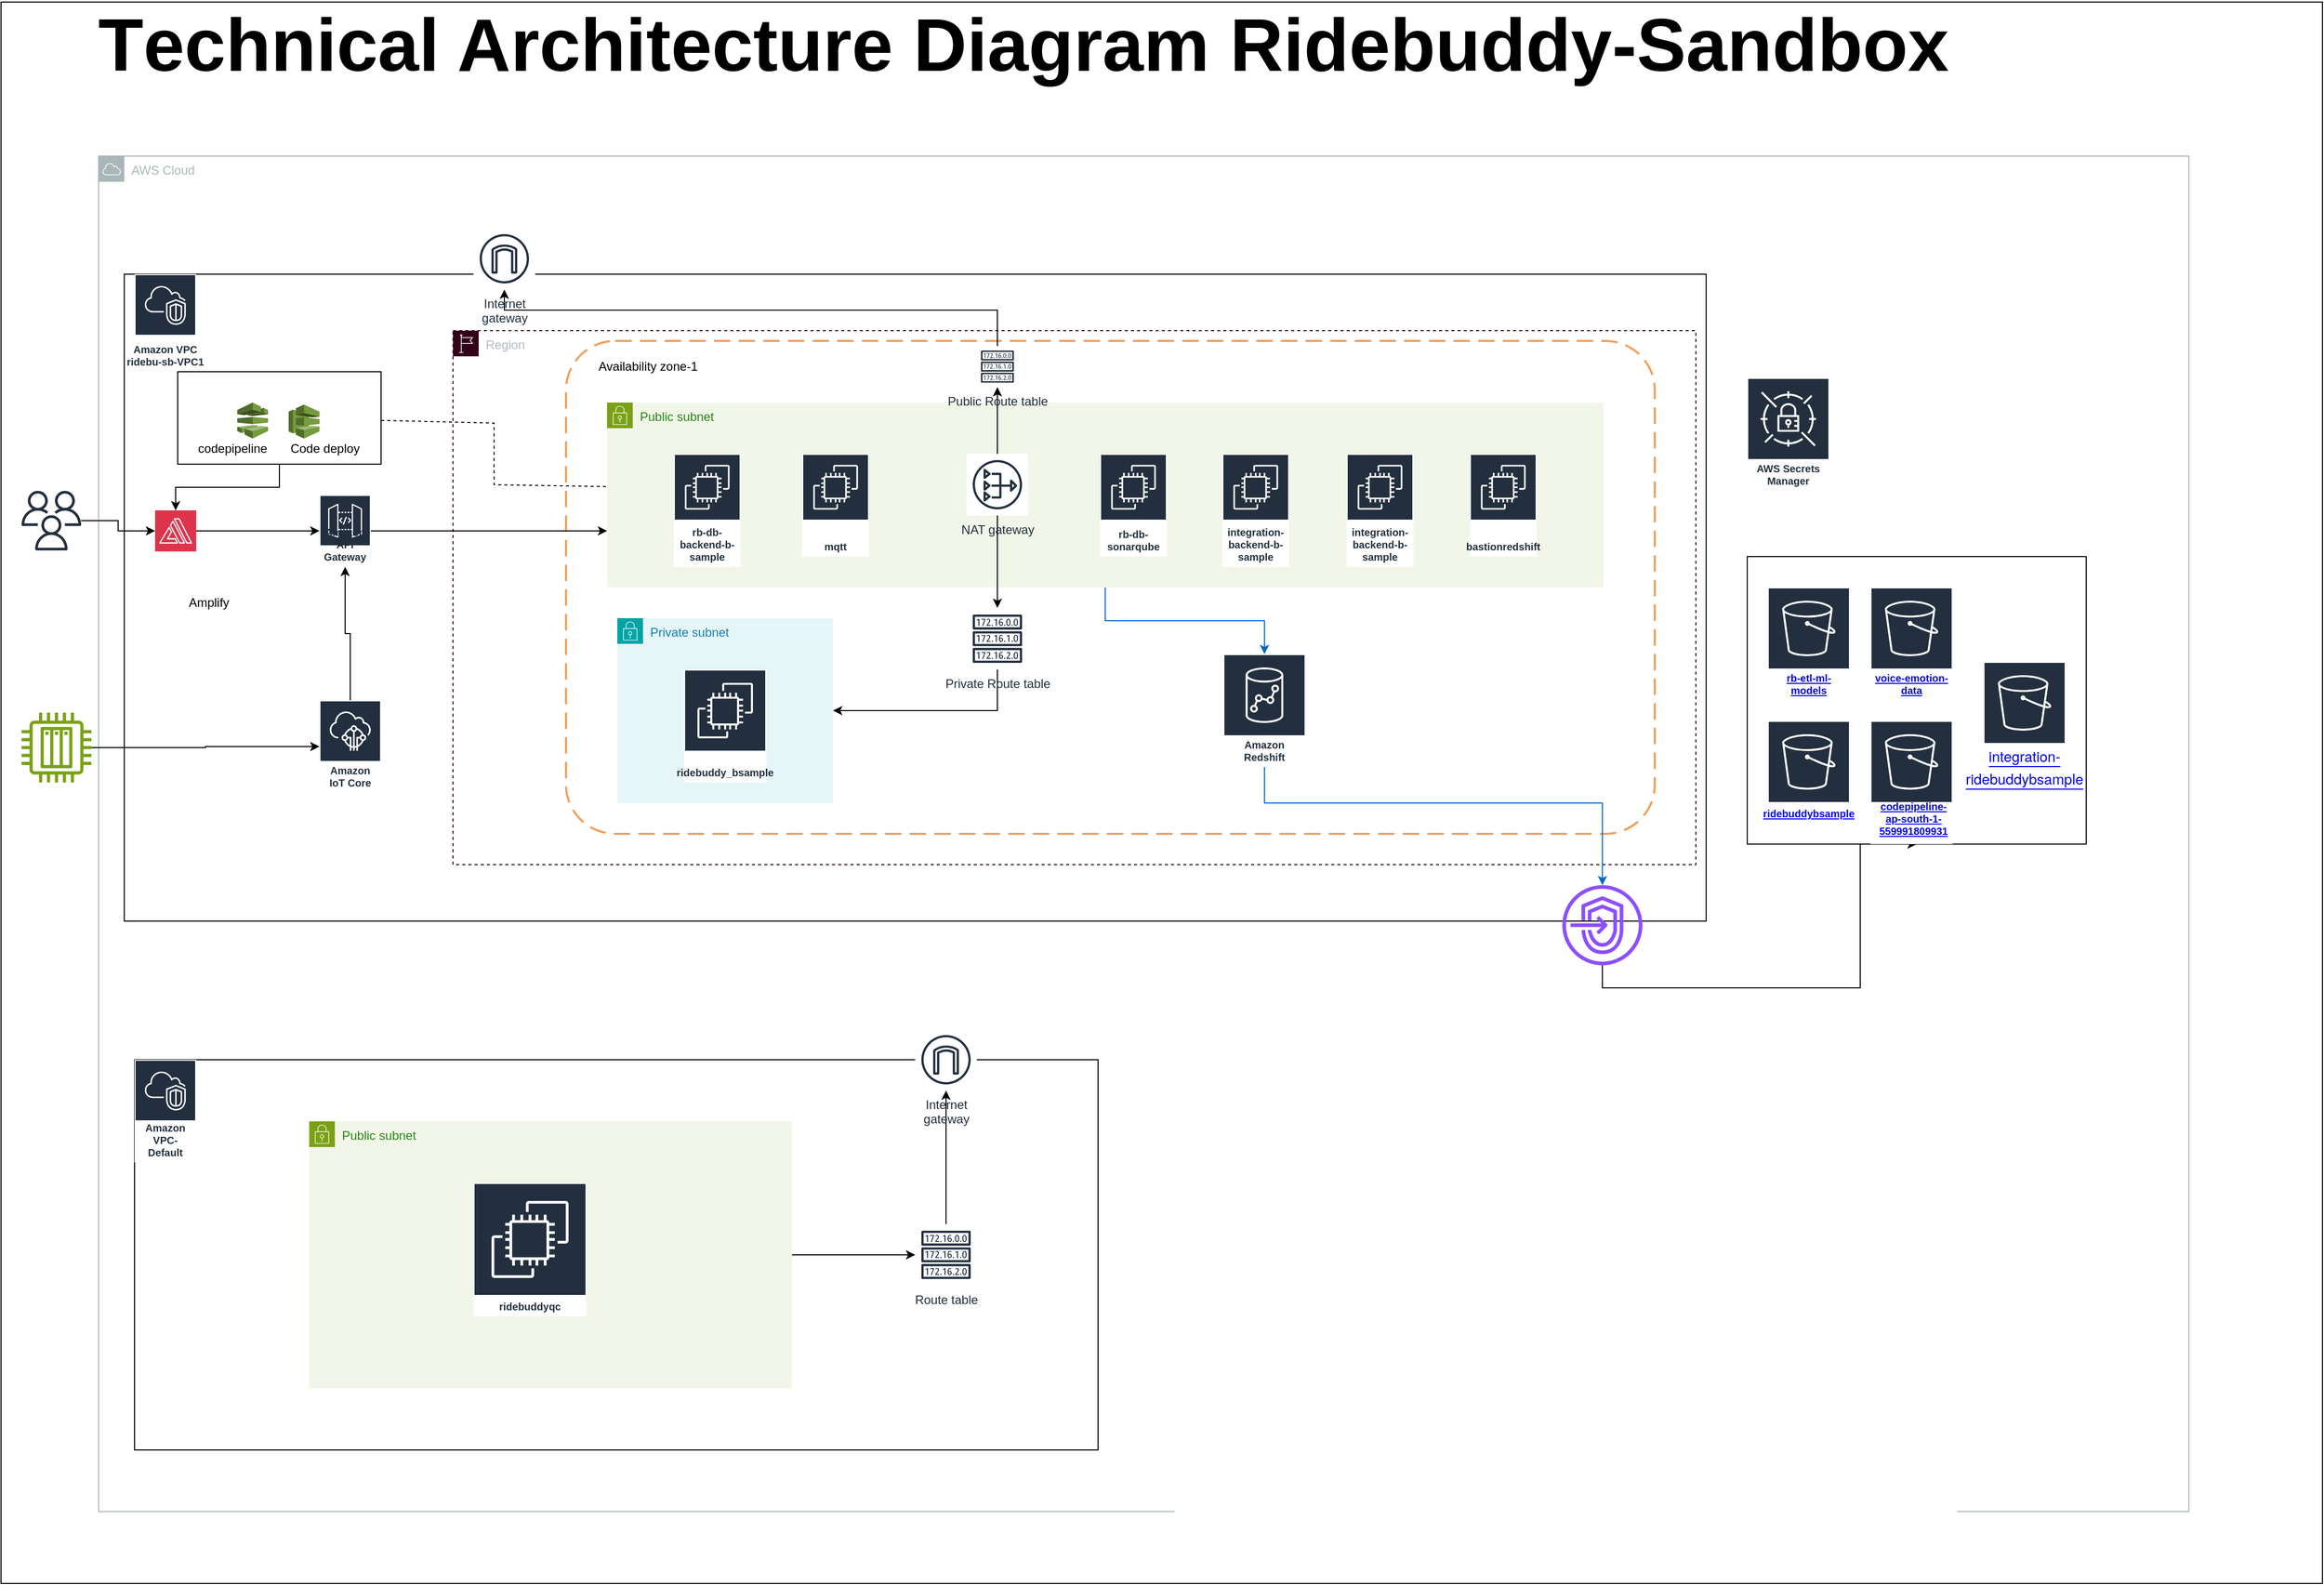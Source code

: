 <mxfile version="24.7.14">
  <diagram name="Page-1" id="XZrP2uV8ItC7kK4VvhU6">
    <mxGraphModel dx="3430" dy="2216" grid="1" gridSize="10" guides="1" tooltips="1" connect="1" arrows="1" fold="1" page="1" pageScale="1" pageWidth="850" pageHeight="1100" math="0" shadow="0">
      <root>
        <mxCell id="0" />
        <mxCell id="1" parent="0" />
        <mxCell id="02IG1Mr-TLSYv9_EWLAK-76" value="" style="rounded=0;whiteSpace=wrap;html=1;" parent="1" vertex="1">
          <mxGeometry x="-230" y="-220" width="2010" height="1030" as="geometry" />
        </mxCell>
        <mxCell id="02IG1Mr-TLSYv9_EWLAK-1" value="" style="rounded=0;whiteSpace=wrap;html=1;" parent="1" vertex="1">
          <mxGeometry x="90" y="45" width="1350" height="630" as="geometry" />
        </mxCell>
        <mxCell id="02IG1Mr-TLSYv9_EWLAK-61" value="Region" style="sketch=0;outlineConnect=0;gradientColor=none;html=1;whiteSpace=wrap;fontSize=12;fontStyle=0;shape=mxgraph.aws4.group;grIcon=mxgraph.aws4.group_region;strokeColor=#B6BABF;fillColor=none;verticalAlign=top;align=left;spacingLeft=30;fontColor=#B6BABF;dashed=1;" parent="1" vertex="1">
          <mxGeometry x="190" y="100" width="1230" height="520" as="geometry" />
        </mxCell>
        <mxCell id="02IG1Mr-TLSYv9_EWLAK-39" value="AWS Cloud" style="sketch=0;outlineConnect=0;gradientColor=none;html=1;whiteSpace=wrap;fontSize=12;fontStyle=0;shape=mxgraph.aws4.group;grIcon=mxgraph.aws4.group_aws_cloud;strokeColor=#000000;fillColor=none;verticalAlign=top;align=left;spacingLeft=30;fontColor=#AAB7B8;dashed=0;" parent="1" vertex="1">
          <mxGeometry x="-30" y="-70" width="1600" height="790" as="geometry" />
        </mxCell>
        <mxCell id="02IG1Mr-TLSYv9_EWLAK-15" value="" style="rounded=1;arcSize=10;dashed=1;strokeColor=#F59D56;fillColor=none;gradientColor=none;dashPattern=8 4;strokeWidth=2;" parent="1" vertex="1">
          <mxGeometry x="320" y="110" width="410" height="480" as="geometry" />
        </mxCell>
        <mxCell id="02IG1Mr-TLSYv9_EWLAK-6" style="edgeStyle=orthogonalEdgeStyle;rounded=0;orthogonalLoop=1;jettySize=auto;html=1;" parent="1" source="02IG1Mr-TLSYv9_EWLAK-3" target="02IG1Mr-TLSYv9_EWLAK-5" edge="1">
          <mxGeometry relative="1" as="geometry" />
        </mxCell>
        <mxCell id="02IG1Mr-TLSYv9_EWLAK-3" value="Amazon Cloudfront" style="sketch=0;outlineConnect=0;fontColor=#232F3E;gradientColor=none;strokeColor=#ffffff;fillColor=#232F3E;dashed=0;verticalLabelPosition=middle;verticalAlign=bottom;align=center;html=1;whiteSpace=wrap;fontSize=10;fontStyle=1;spacing=3;shape=mxgraph.aws4.productIcon;prIcon=mxgraph.aws4.cloudfront;" parent="1" vertex="1">
          <mxGeometry y="270" width="60" height="100" as="geometry" />
        </mxCell>
        <mxCell id="02IG1Mr-TLSYv9_EWLAK-30" style="edgeStyle=orthogonalEdgeStyle;rounded=0;orthogonalLoop=1;jettySize=auto;html=1;" parent="1" source="02IG1Mr-TLSYv9_EWLAK-5" target="02IG1Mr-TLSYv9_EWLAK-20" edge="1">
          <mxGeometry relative="1" as="geometry">
            <Array as="points">
              <mxPoint x="250" y="470" />
            </Array>
          </mxGeometry>
        </mxCell>
        <mxCell id="02IG1Mr-TLSYv9_EWLAK-5" value="Application Load Balancer" style="sketch=0;outlineConnect=0;fontColor=#232F3E;gradientColor=none;strokeColor=#ffffff;fillColor=#232F3E;dashed=0;verticalLabelPosition=middle;verticalAlign=bottom;align=center;html=1;whiteSpace=wrap;fontSize=10;fontStyle=1;spacing=3;shape=mxgraph.aws4.productIcon;prIcon=mxgraph.aws4.application_load_balancer;" parent="1" vertex="1">
          <mxGeometry x="220" y="235" width="60" height="100" as="geometry" />
        </mxCell>
        <mxCell id="02IG1Mr-TLSYv9_EWLAK-19" value="Public subnet" style="points=[[0,0],[0.25,0],[0.5,0],[0.75,0],[1,0],[1,0.25],[1,0.5],[1,0.75],[1,1],[0.75,1],[0.5,1],[0.25,1],[0,1],[0,0.75],[0,0.5],[0,0.25]];outlineConnect=0;gradientColor=none;html=1;whiteSpace=wrap;fontSize=12;fontStyle=0;container=1;pointerEvents=0;collapsible=0;recursiveResize=0;shape=mxgraph.aws4.group;grIcon=mxgraph.aws4.group_security_group;grStroke=0;strokeColor=#7AA116;fillColor=#F2F6E8;verticalAlign=top;align=left;spacingLeft=30;fontColor=#248814;dashed=0;" parent="1" vertex="1">
          <mxGeometry x="360" y="170" width="270" height="180" as="geometry" />
        </mxCell>
        <mxCell id="02IG1Mr-TLSYv9_EWLAK-20" value="Private subnet" style="points=[[0,0],[0.25,0],[0.5,0],[0.75,0],[1,0],[1,0.25],[1,0.5],[1,0.75],[1,1],[0.75,1],[0.5,1],[0.25,1],[0,1],[0,0.75],[0,0.5],[0,0.25]];outlineConnect=0;gradientColor=none;html=1;whiteSpace=wrap;fontSize=12;fontStyle=0;container=1;pointerEvents=0;collapsible=0;recursiveResize=0;shape=mxgraph.aws4.group;grIcon=mxgraph.aws4.group_security_group;grStroke=0;strokeColor=#00A4A6;fillColor=#E6F6F7;verticalAlign=top;align=left;spacingLeft=30;fontColor=#147EBA;dashed=0;" parent="1" vertex="1">
          <mxGeometry x="360" y="380" width="250" height="180" as="geometry" />
        </mxCell>
        <mxCell id="02IG1Mr-TLSYv9_EWLAK-22" value="" style="rounded=1;arcSize=10;dashed=1;strokeColor=#F59D56;fillColor=none;gradientColor=none;dashPattern=8 4;strokeWidth=2;" parent="1" vertex="1">
          <mxGeometry x="780" y="110" width="280" height="460" as="geometry" />
        </mxCell>
        <mxCell id="02IG1Mr-TLSYv9_EWLAK-23" value="Public subnet" style="points=[[0,0],[0.25,0],[0.5,0],[0.75,0],[1,0],[1,0.25],[1,0.5],[1,0.75],[1,1],[0.75,1],[0.5,1],[0.25,1],[0,1],[0,0.75],[0,0.5],[0,0.25]];outlineConnect=0;gradientColor=none;html=1;whiteSpace=wrap;fontSize=12;fontStyle=0;container=1;pointerEvents=0;collapsible=0;recursiveResize=0;shape=mxgraph.aws4.group;grIcon=mxgraph.aws4.group_security_group;grStroke=0;strokeColor=#7AA116;fillColor=#F2F6E8;verticalAlign=top;align=left;spacingLeft=30;fontColor=#248814;dashed=0;" parent="1" vertex="1">
          <mxGeometry x="800" y="170" width="240" height="160" as="geometry" />
        </mxCell>
        <mxCell id="02IG1Mr-TLSYv9_EWLAK-24" value="Private subnet" style="points=[[0,0],[0.25,0],[0.5,0],[0.75,0],[1,0],[1,0.25],[1,0.5],[1,0.75],[1,1],[0.75,1],[0.5,1],[0.25,1],[0,1],[0,0.75],[0,0.5],[0,0.25]];outlineConnect=0;gradientColor=none;html=1;whiteSpace=wrap;fontSize=12;fontStyle=0;container=1;pointerEvents=0;collapsible=0;recursiveResize=0;shape=mxgraph.aws4.group;grIcon=mxgraph.aws4.group_security_group;grStroke=0;strokeColor=#00A4A6;fillColor=#E6F6F7;verticalAlign=top;align=left;spacingLeft=30;fontColor=#147EBA;dashed=0;" parent="1" vertex="1">
          <mxGeometry x="790" y="380" width="250" height="170" as="geometry" />
        </mxCell>
        <mxCell id="02IG1Mr-TLSYv9_EWLAK-25" value="Availability zone-1" style="text;html=1;align=center;verticalAlign=middle;whiteSpace=wrap;rounded=0;" parent="1" vertex="1">
          <mxGeometry x="350" y="120" width="100" height="30" as="geometry" />
        </mxCell>
        <mxCell id="02IG1Mr-TLSYv9_EWLAK-26" value="Availability zone - 2" style="text;html=1;align=center;verticalAlign=middle;whiteSpace=wrap;rounded=0;" parent="1" vertex="1">
          <mxGeometry x="800" y="120" width="110" height="30" as="geometry" />
        </mxCell>
        <mxCell id="02IG1Mr-TLSYv9_EWLAK-27" value="Internet&#xa;gateway" style="sketch=0;outlineConnect=0;fontColor=#232F3E;gradientColor=none;strokeColor=#232F3E;fillColor=#ffffff;dashed=0;verticalLabelPosition=bottom;verticalAlign=top;align=center;html=1;fontSize=12;fontStyle=0;aspect=fixed;shape=mxgraph.aws4.resourceIcon;resIcon=mxgraph.aws4.internet_gateway;" parent="1" vertex="1">
          <mxGeometry x="230" width="60" height="60" as="geometry" />
        </mxCell>
        <mxCell id="02IG1Mr-TLSYv9_EWLAK-11" value="Amazon RDS" style="sketch=0;outlineConnect=0;fontColor=#232F3E;gradientColor=none;strokeColor=#ffffff;fillColor=#232F3E;dashed=0;verticalLabelPosition=middle;verticalAlign=bottom;align=center;html=1;whiteSpace=wrap;fontSize=10;fontStyle=1;spacing=3;shape=mxgraph.aws4.productIcon;prIcon=mxgraph.aws4.rds;" parent="1" vertex="1">
          <mxGeometry x="530" y="452.5" width="60" height="95" as="geometry" />
        </mxCell>
        <mxCell id="02IG1Mr-TLSYv9_EWLAK-29" style="edgeStyle=orthogonalEdgeStyle;rounded=0;orthogonalLoop=1;jettySize=auto;html=1;" parent="1" source="02IG1Mr-TLSYv9_EWLAK-28" target="02IG1Mr-TLSYv9_EWLAK-11" edge="1">
          <mxGeometry relative="1" as="geometry" />
        </mxCell>
        <mxCell id="02IG1Mr-TLSYv9_EWLAK-28" value="Amazon EKS" style="sketch=0;outlineConnect=0;fontColor=#232F3E;gradientColor=none;strokeColor=#ffffff;fillColor=#232F3E;dashed=0;verticalLabelPosition=middle;verticalAlign=bottom;align=center;html=1;whiteSpace=wrap;fontSize=10;fontStyle=1;spacing=3;shape=mxgraph.aws4.productIcon;prIcon=mxgraph.aws4.eks;" parent="1" vertex="1">
          <mxGeometry x="390" y="450" width="80" height="100" as="geometry" />
        </mxCell>
        <mxCell id="02IG1Mr-TLSYv9_EWLAK-33" style="edgeStyle=orthogonalEdgeStyle;rounded=0;orthogonalLoop=1;jettySize=auto;html=1;" parent="1" source="02IG1Mr-TLSYv9_EWLAK-31" target="02IG1Mr-TLSYv9_EWLAK-32" edge="1">
          <mxGeometry relative="1" as="geometry">
            <Array as="points">
              <mxPoint x="1510" y="-20" />
              <mxPoint x="920" y="-20" />
            </Array>
          </mxGeometry>
        </mxCell>
        <mxCell id="02IG1Mr-TLSYv9_EWLAK-31" value="Amazon S3" style="sketch=0;outlineConnect=0;fontColor=#232F3E;gradientColor=none;strokeColor=#ffffff;fillColor=#232F3E;dashed=0;verticalLabelPosition=middle;verticalAlign=bottom;align=center;html=1;whiteSpace=wrap;fontSize=10;fontStyle=1;spacing=3;shape=mxgraph.aws4.productIcon;prIcon=mxgraph.aws4.s3;" parent="1" vertex="1">
          <mxGeometry x="1470" y="130" width="80" height="100" as="geometry" />
        </mxCell>
        <mxCell id="02IG1Mr-TLSYv9_EWLAK-32" value="" style="sketch=0;outlineConnect=0;fontColor=#232F3E;gradientColor=none;fillColor=#8C4FFF;strokeColor=none;dashed=0;verticalLabelPosition=bottom;verticalAlign=top;align=center;html=1;fontSize=12;fontStyle=0;aspect=fixed;pointerEvents=1;shape=mxgraph.aws4.endpoints;" parent="1" vertex="1">
          <mxGeometry x="881" width="78" height="78" as="geometry" />
        </mxCell>
        <mxCell id="02IG1Mr-TLSYv9_EWLAK-34" value="Amazon EC2 - Bastion host" style="sketch=0;outlineConnect=0;fontColor=#232F3E;gradientColor=none;strokeColor=#ffffff;fillColor=#232F3E;dashed=0;verticalLabelPosition=middle;verticalAlign=bottom;align=center;html=1;whiteSpace=wrap;fontSize=10;fontStyle=1;spacing=3;shape=mxgraph.aws4.productIcon;prIcon=mxgraph.aws4.ec2;" parent="1" vertex="1">
          <mxGeometry x="425" y="210" width="80" height="110" as="geometry" />
        </mxCell>
        <mxCell id="02IG1Mr-TLSYv9_EWLAK-38" style="edgeStyle=orthogonalEdgeStyle;rounded=0;orthogonalLoop=1;jettySize=auto;html=1;" parent="1" source="02IG1Mr-TLSYv9_EWLAK-36" target="02IG1Mr-TLSYv9_EWLAK-20" edge="1">
          <mxGeometry relative="1" as="geometry">
            <Array as="points">
              <mxPoint x="670" y="470" />
            </Array>
          </mxGeometry>
        </mxCell>
        <mxCell id="02IG1Mr-TLSYv9_EWLAK-36" value="Private Route table" style="sketch=0;outlineConnect=0;fontColor=#232F3E;gradientColor=none;strokeColor=#232F3E;fillColor=#ffffff;dashed=0;verticalLabelPosition=bottom;verticalAlign=top;align=center;html=1;fontSize=12;fontStyle=0;aspect=fixed;shape=mxgraph.aws4.resourceIcon;resIcon=mxgraph.aws4.route_table;" parent="1" vertex="1">
          <mxGeometry x="640" y="310" width="60" height="60" as="geometry" />
        </mxCell>
        <mxCell id="02IG1Mr-TLSYv9_EWLAK-41" value="Amazon VPC" style="sketch=0;outlineConnect=0;fontColor=#232F3E;gradientColor=none;strokeColor=#ffffff;fillColor=#232F3E;dashed=0;verticalLabelPosition=middle;verticalAlign=bottom;align=center;html=1;whiteSpace=wrap;fontSize=10;fontStyle=1;spacing=3;shape=mxgraph.aws4.productIcon;prIcon=mxgraph.aws4.vpc;" parent="1" vertex="1">
          <mxGeometry x="100" y="60" width="60" height="90" as="geometry" />
        </mxCell>
        <mxCell id="02IG1Mr-TLSYv9_EWLAK-44" style="edgeStyle=orthogonalEdgeStyle;rounded=0;orthogonalLoop=1;jettySize=auto;html=1;" parent="1" source="02IG1Mr-TLSYv9_EWLAK-42" target="02IG1Mr-TLSYv9_EWLAK-3" edge="1">
          <mxGeometry relative="1" as="geometry" />
        </mxCell>
        <mxCell id="02IG1Mr-TLSYv9_EWLAK-42" value="AWS WAF" style="sketch=0;outlineConnect=0;fontColor=#232F3E;gradientColor=none;strokeColor=#ffffff;fillColor=#232F3E;dashed=0;verticalLabelPosition=middle;verticalAlign=bottom;align=center;html=1;whiteSpace=wrap;fontSize=10;fontStyle=1;spacing=3;shape=mxgraph.aws4.productIcon;prIcon=mxgraph.aws4.waf;" parent="1" vertex="1">
          <mxGeometry y="130" width="60" height="80" as="geometry" />
        </mxCell>
        <mxCell id="02IG1Mr-TLSYv9_EWLAK-45" value="Amazon ECR" style="sketch=0;outlineConnect=0;fontColor=#232F3E;gradientColor=none;strokeColor=#ffffff;fillColor=#232F3E;dashed=0;verticalLabelPosition=middle;verticalAlign=bottom;align=center;html=1;whiteSpace=wrap;fontSize=10;fontStyle=1;spacing=3;shape=mxgraph.aws4.productIcon;prIcon=mxgraph.aws4.ecr;" parent="1" vertex="1">
          <mxGeometry x="1480" y="300" width="80" height="100" as="geometry" />
        </mxCell>
        <mxCell id="02IG1Mr-TLSYv9_EWLAK-46" value="" style="rounded=1;arcSize=10;dashed=1;strokeColor=#F59D56;fillColor=none;gradientColor=none;dashPattern=8 4;strokeWidth=2;" parent="1" vertex="1">
          <mxGeometry x="1110" y="110" width="280" height="460" as="geometry" />
        </mxCell>
        <mxCell id="02IG1Mr-TLSYv9_EWLAK-47" value="Public subnet" style="points=[[0,0],[0.25,0],[0.5,0],[0.75,0],[1,0],[1,0.25],[1,0.5],[1,0.75],[1,1],[0.75,1],[0.5,1],[0.25,1],[0,1],[0,0.75],[0,0.5],[0,0.25]];outlineConnect=0;gradientColor=none;html=1;whiteSpace=wrap;fontSize=12;fontStyle=0;container=1;pointerEvents=0;collapsible=0;recursiveResize=0;shape=mxgraph.aws4.group;grIcon=mxgraph.aws4.group_security_group;grStroke=0;strokeColor=#7AA116;fillColor=#F2F6E8;verticalAlign=top;align=left;spacingLeft=30;fontColor=#248814;dashed=0;" parent="1" vertex="1">
          <mxGeometry x="1130" y="170" width="240" height="160" as="geometry" />
        </mxCell>
        <mxCell id="02IG1Mr-TLSYv9_EWLAK-48" value="Private subnet" style="points=[[0,0],[0.25,0],[0.5,0],[0.75,0],[1,0],[1,0.25],[1,0.5],[1,0.75],[1,1],[0.75,1],[0.5,1],[0.25,1],[0,1],[0,0.75],[0,0.5],[0,0.25]];outlineConnect=0;gradientColor=none;html=1;whiteSpace=wrap;fontSize=12;fontStyle=0;container=1;pointerEvents=0;collapsible=0;recursiveResize=0;shape=mxgraph.aws4.group;grIcon=mxgraph.aws4.group_security_group;grStroke=0;strokeColor=#00A4A6;fillColor=#E6F6F7;verticalAlign=top;align=left;spacingLeft=30;fontColor=#147EBA;dashed=0;" parent="1" vertex="1">
          <mxGeometry x="1120" y="380" width="250" height="170" as="geometry" />
        </mxCell>
        <mxCell id="02IG1Mr-TLSYv9_EWLAK-49" value="Availability zone - 3" style="text;html=1;align=center;verticalAlign=middle;whiteSpace=wrap;rounded=0;" parent="1" vertex="1">
          <mxGeometry x="1130" y="120" width="110" height="30" as="geometry" />
        </mxCell>
        <mxCell id="02IG1Mr-TLSYv9_EWLAK-57" style="edgeStyle=orthogonalEdgeStyle;rounded=0;orthogonalLoop=1;jettySize=auto;html=1;" parent="1" source="02IG1Mr-TLSYv9_EWLAK-56" target="02IG1Mr-TLSYv9_EWLAK-3" edge="1">
          <mxGeometry relative="1" as="geometry" />
        </mxCell>
        <mxCell id="02IG1Mr-TLSYv9_EWLAK-56" value="" style="sketch=0;outlineConnect=0;fontColor=#232F3E;gradientColor=none;fillColor=#232F3D;strokeColor=none;dashed=0;verticalLabelPosition=bottom;verticalAlign=top;align=center;html=1;fontSize=12;fontStyle=0;aspect=fixed;pointerEvents=1;shape=mxgraph.aws4.users;" parent="1" vertex="1">
          <mxGeometry x="-210" y="290" width="58" height="58" as="geometry" />
        </mxCell>
        <mxCell id="02IG1Mr-TLSYv9_EWLAK-59" value="" style="endArrow=none;dashed=1;html=1;rounded=0;" parent="1" source="02IG1Mr-TLSYv9_EWLAK-28" target="02IG1Mr-TLSYv9_EWLAK-45" edge="1">
          <mxGeometry width="50" height="50" relative="1" as="geometry">
            <mxPoint x="650" y="400" as="sourcePoint" />
            <mxPoint x="700" y="350" as="targetPoint" />
            <Array as="points">
              <mxPoint x="430" y="690" />
              <mxPoint x="1520" y="690" />
            </Array>
          </mxGeometry>
        </mxCell>
        <mxCell id="02IG1Mr-TLSYv9_EWLAK-70" style="edgeStyle=orthogonalEdgeStyle;rounded=0;orthogonalLoop=1;jettySize=auto;html=1;" parent="1" source="02IG1Mr-TLSYv9_EWLAK-65" target="02IG1Mr-TLSYv9_EWLAK-27" edge="1">
          <mxGeometry relative="1" as="geometry">
            <Array as="points">
              <mxPoint x="560" y="80" />
              <mxPoint x="260" y="80" />
            </Array>
          </mxGeometry>
        </mxCell>
        <mxCell id="02IG1Mr-TLSYv9_EWLAK-65" value="NAT gateway" style="sketch=0;outlineConnect=0;fontColor=#232F3E;gradientColor=none;strokeColor=#232F3E;fillColor=#ffffff;dashed=0;verticalLabelPosition=bottom;verticalAlign=top;align=center;html=1;fontSize=12;fontStyle=0;aspect=fixed;shape=mxgraph.aws4.resourceIcon;resIcon=mxgraph.aws4.nat_gateway;" parent="1" vertex="1">
          <mxGeometry x="530" y="230" width="60" height="60" as="geometry" />
        </mxCell>
        <mxCell id="02IG1Mr-TLSYv9_EWLAK-66" style="edgeStyle=orthogonalEdgeStyle;rounded=0;orthogonalLoop=1;jettySize=auto;html=1;" parent="1" source="02IG1Mr-TLSYv9_EWLAK-65" target="02IG1Mr-TLSYv9_EWLAK-36" edge="1">
          <mxGeometry relative="1" as="geometry" />
        </mxCell>
        <mxCell id="02IG1Mr-TLSYv9_EWLAK-71" value="Public Route table" style="sketch=0;outlineConnect=0;fontColor=#232F3E;gradientColor=none;strokeColor=#232F3E;fillColor=#ffffff;dashed=0;verticalLabelPosition=bottom;verticalAlign=top;align=center;html=1;fontSize=12;fontStyle=0;aspect=fixed;shape=mxgraph.aws4.resourceIcon;resIcon=mxgraph.aws4.route_table;" parent="1" vertex="1">
          <mxGeometry x="455" y="50" width="40" height="40" as="geometry" />
        </mxCell>
        <mxCell id="02IG1Mr-TLSYv9_EWLAK-72" value="" style="endArrow=none;dashed=1;html=1;dashPattern=1 3;strokeWidth=2;rounded=0;" parent="1" source="02IG1Mr-TLSYv9_EWLAK-28" target="02IG1Mr-TLSYv9_EWLAK-34" edge="1">
          <mxGeometry width="50" height="50" relative="1" as="geometry">
            <mxPoint x="650" y="440" as="sourcePoint" />
            <mxPoint x="700" y="390" as="targetPoint" />
            <Array as="points">
              <mxPoint x="430" y="420" />
              <mxPoint x="465" y="420" />
              <mxPoint x="465" y="390" />
            </Array>
          </mxGeometry>
        </mxCell>
        <mxCell id="02IG1Mr-TLSYv9_EWLAK-73" value="&lt;font style=&quot;font-size: 72px;&quot;&gt;T&lt;/font&gt;&lt;font style=&quot;font-size: 72px;&quot;&gt;&lt;span style=&quot;font-family: &amp;quot;Calibri&amp;quot;, sans-serif;&quot;&gt;echnical Architecture Diagram MPS-StaaS-QA&lt;/span&gt;&lt;/font&gt;&lt;br&gt;&lt;br&gt;&lt;div&gt;&lt;br&gt;&lt;/div&gt;" style="text;strokeColor=none;fillColor=none;html=1;fontSize=24;fontStyle=1;verticalAlign=middle;align=center;" parent="1" vertex="1">
          <mxGeometry x="40" y="-170" width="1450" height="40" as="geometry" />
        </mxCell>
        <mxCell id="muVOwk0XrnfmA9GsYXIF-1" value="" style="rounded=0;whiteSpace=wrap;html=1;" vertex="1" parent="1">
          <mxGeometry x="-230" y="-220" width="2260" height="1540" as="geometry" />
        </mxCell>
        <mxCell id="muVOwk0XrnfmA9GsYXIF-2" value="AWS Cloud" style="sketch=0;outlineConnect=0;gradientColor=none;html=1;whiteSpace=wrap;fontSize=12;fontStyle=0;shape=mxgraph.aws4.group;grIcon=mxgraph.aws4.group_aws_cloud;strokeColor=#AAB7B8;fillColor=none;verticalAlign=top;align=left;spacingLeft=30;fontColor=#AAB7B8;dashed=0;" vertex="1" parent="1">
          <mxGeometry x="-135" y="-70" width="2035" height="1320" as="geometry" />
        </mxCell>
        <mxCell id="muVOwk0XrnfmA9GsYXIF-3" value="" style="rounded=0;whiteSpace=wrap;html=1;" vertex="1" parent="1">
          <mxGeometry x="-110" y="45" width="1540" height="630" as="geometry" />
        </mxCell>
        <mxCell id="muVOwk0XrnfmA9GsYXIF-4" value="Region" style="sketch=0;outlineConnect=0;gradientColor=none;html=1;whiteSpace=wrap;fontSize=12;fontStyle=0;shape=mxgraph.aws4.group;grIcon=mxgraph.aws4.group_region;strokeColor=#33001A;fillColor=none;verticalAlign=top;align=left;spacingLeft=30;fontColor=#B6BABF;dashed=1;" vertex="1" parent="1">
          <mxGeometry x="210" y="100" width="1210" height="520" as="geometry" />
        </mxCell>
        <mxCell id="muVOwk0XrnfmA9GsYXIF-5" value="" style="rounded=1;arcSize=10;dashed=1;strokeColor=#F59D56;fillColor=none;gradientColor=none;dashPattern=8 4;strokeWidth=2;" vertex="1" parent="1">
          <mxGeometry x="320" y="110" width="1060" height="480" as="geometry" />
        </mxCell>
        <mxCell id="muVOwk0XrnfmA9GsYXIF-6" value="Public subnet" style="points=[[0,0],[0.25,0],[0.5,0],[0.75,0],[1,0],[1,0.25],[1,0.5],[1,0.75],[1,1],[0.75,1],[0.5,1],[0.25,1],[0,1],[0,0.75],[0,0.5],[0,0.25]];outlineConnect=0;gradientColor=none;html=1;whiteSpace=wrap;fontSize=12;fontStyle=0;container=1;pointerEvents=0;collapsible=0;recursiveResize=0;shape=mxgraph.aws4.group;grIcon=mxgraph.aws4.group_security_group;grStroke=0;strokeColor=#7AA116;fillColor=#F2F6E8;verticalAlign=top;align=left;spacingLeft=30;fontColor=#248814;dashed=0;" vertex="1" parent="1">
          <mxGeometry x="360" y="170" width="970" height="180" as="geometry" />
        </mxCell>
        <mxCell id="muVOwk0XrnfmA9GsYXIF-7" value="rb-db-sonarqube" style="sketch=0;outlineConnect=0;fontColor=#232F3E;gradientColor=none;strokeColor=#ffffff;fillColor=#232F3E;dashed=0;verticalLabelPosition=middle;verticalAlign=bottom;align=center;html=1;whiteSpace=wrap;fontSize=10;fontStyle=1;spacing=3;shape=mxgraph.aws4.productIcon;prIcon=mxgraph.aws4.ec2;" vertex="1" parent="muVOwk0XrnfmA9GsYXIF-6">
          <mxGeometry x="480" y="50" width="65" height="100" as="geometry" />
        </mxCell>
        <mxCell id="muVOwk0XrnfmA9GsYXIF-8" value="Private subnet" style="points=[[0,0],[0.25,0],[0.5,0],[0.75,0],[1,0],[1,0.25],[1,0.5],[1,0.75],[1,1],[0.75,1],[0.5,1],[0.25,1],[0,1],[0,0.75],[0,0.5],[0,0.25]];outlineConnect=0;gradientColor=none;html=1;whiteSpace=wrap;fontSize=12;fontStyle=0;container=1;pointerEvents=0;collapsible=0;recursiveResize=0;shape=mxgraph.aws4.group;grIcon=mxgraph.aws4.group_security_group;grStroke=0;strokeColor=#00A4A6;fillColor=#E6F6F7;verticalAlign=top;align=left;spacingLeft=30;fontColor=#147EBA;dashed=0;" vertex="1" parent="1">
          <mxGeometry x="370" y="380" width="210" height="180" as="geometry" />
        </mxCell>
        <mxCell id="muVOwk0XrnfmA9GsYXIF-9" value="ridebuddy_bsample" style="sketch=0;outlineConnect=0;fontColor=#232F3E;gradientColor=none;strokeColor=#ffffff;fillColor=#232F3E;dashed=0;verticalLabelPosition=middle;verticalAlign=bottom;align=center;html=1;whiteSpace=wrap;fontSize=10;fontStyle=1;spacing=3;shape=mxgraph.aws4.productIcon;prIcon=mxgraph.aws4.ec2;" vertex="1" parent="muVOwk0XrnfmA9GsYXIF-8">
          <mxGeometry x="65" y="50" width="80" height="110" as="geometry" />
        </mxCell>
        <mxCell id="muVOwk0XrnfmA9GsYXIF-10" value="Availability zone-1" style="text;html=1;align=center;verticalAlign=middle;whiteSpace=wrap;rounded=0;" vertex="1" parent="1">
          <mxGeometry x="350" y="120" width="100" height="30" as="geometry" />
        </mxCell>
        <mxCell id="muVOwk0XrnfmA9GsYXIF-11" value="Internet&#xa;gateway" style="sketch=0;outlineConnect=0;fontColor=#232F3E;gradientColor=none;strokeColor=#232F3E;fillColor=#ffffff;dashed=0;verticalLabelPosition=bottom;verticalAlign=top;align=center;html=1;fontSize=12;fontStyle=0;aspect=fixed;shape=mxgraph.aws4.resourceIcon;resIcon=mxgraph.aws4.internet_gateway;" vertex="1" parent="1">
          <mxGeometry x="230" width="60" height="60" as="geometry" />
        </mxCell>
        <mxCell id="muVOwk0XrnfmA9GsYXIF-12" style="edgeStyle=orthogonalEdgeStyle;rounded=0;orthogonalLoop=1;jettySize=auto;html=1;entryX=0.5;entryY=1;entryDx=0;entryDy=0;" edge="1" parent="1" source="muVOwk0XrnfmA9GsYXIF-13" target="muVOwk0XrnfmA9GsYXIF-39">
          <mxGeometry relative="1" as="geometry">
            <Array as="points">
              <mxPoint x="1329" y="740" />
              <mxPoint x="1580" y="740" />
            </Array>
          </mxGeometry>
        </mxCell>
        <mxCell id="muVOwk0XrnfmA9GsYXIF-13" value="" style="sketch=0;outlineConnect=0;fontColor=#232F3E;gradientColor=none;fillColor=#8C4FFF;strokeColor=none;dashed=0;verticalLabelPosition=bottom;verticalAlign=top;align=center;html=1;fontSize=12;fontStyle=0;aspect=fixed;pointerEvents=1;shape=mxgraph.aws4.endpoints;" vertex="1" parent="1">
          <mxGeometry x="1290" y="640" width="78" height="78" as="geometry" />
        </mxCell>
        <mxCell id="muVOwk0XrnfmA9GsYXIF-14" value="rb-db-backend-b-sample" style="sketch=0;outlineConnect=0;fontColor=#232F3E;gradientColor=none;strokeColor=#ffffff;fillColor=#232F3E;dashed=0;verticalLabelPosition=middle;verticalAlign=bottom;align=center;html=1;whiteSpace=wrap;fontSize=10;fontStyle=1;spacing=3;shape=mxgraph.aws4.productIcon;prIcon=mxgraph.aws4.ec2;" vertex="1" parent="1">
          <mxGeometry x="425" y="220" width="65" height="110" as="geometry" />
        </mxCell>
        <mxCell id="muVOwk0XrnfmA9GsYXIF-15" style="edgeStyle=orthogonalEdgeStyle;rounded=0;orthogonalLoop=1;jettySize=auto;html=1;" edge="1" parent="1" source="muVOwk0XrnfmA9GsYXIF-16" target="muVOwk0XrnfmA9GsYXIF-8">
          <mxGeometry relative="1" as="geometry">
            <Array as="points">
              <mxPoint x="740" y="470" />
            </Array>
          </mxGeometry>
        </mxCell>
        <mxCell id="muVOwk0XrnfmA9GsYXIF-16" value="Private Route table" style="sketch=0;outlineConnect=0;fontColor=#232F3E;gradientColor=none;strokeColor=#232F3E;fillColor=#ffffff;dashed=0;verticalLabelPosition=bottom;verticalAlign=top;align=center;html=1;fontSize=12;fontStyle=0;aspect=fixed;shape=mxgraph.aws4.resourceIcon;resIcon=mxgraph.aws4.route_table;" vertex="1" parent="1">
          <mxGeometry x="710" y="370" width="60" height="60" as="geometry" />
        </mxCell>
        <mxCell id="muVOwk0XrnfmA9GsYXIF-17" value="Amazon VPC&lt;br&gt;&lt;span style=&quot;display: flex;&quot;&gt;&lt;span style=&quot;overflow: hidden; text-overflow: ellipsis; white-space: nowrap;&quot; class=&quot;&quot; tabindex=&quot;0&quot;&gt;ridebu-sb-VPC1&lt;/span&gt;&lt;/span&gt;" style="sketch=0;outlineConnect=0;fontColor=#232F3E;gradientColor=none;strokeColor=#ffffff;fillColor=#232F3E;dashed=0;verticalLabelPosition=middle;verticalAlign=bottom;align=center;html=1;whiteSpace=wrap;fontSize=10;fontStyle=1;spacing=3;shape=mxgraph.aws4.productIcon;prIcon=mxgraph.aws4.vpc;" vertex="1" parent="1">
          <mxGeometry x="-100" y="45" width="60" height="95" as="geometry" />
        </mxCell>
        <mxCell id="muVOwk0XrnfmA9GsYXIF-18" value="" style="sketch=0;outlineConnect=0;fontColor=#232F3E;gradientColor=none;fillColor=#232F3D;strokeColor=none;dashed=0;verticalLabelPosition=bottom;verticalAlign=top;align=center;html=1;fontSize=12;fontStyle=0;aspect=fixed;pointerEvents=1;shape=mxgraph.aws4.users;" vertex="1" parent="1">
          <mxGeometry x="-210" y="256" width="58" height="58" as="geometry" />
        </mxCell>
        <mxCell id="muVOwk0XrnfmA9GsYXIF-19" style="edgeStyle=orthogonalEdgeStyle;rounded=0;orthogonalLoop=1;jettySize=auto;html=1;" edge="1" parent="1" source="muVOwk0XrnfmA9GsYXIF-20" target="muVOwk0XrnfmA9GsYXIF-23">
          <mxGeometry relative="1" as="geometry" />
        </mxCell>
        <mxCell id="muVOwk0XrnfmA9GsYXIF-20" value="NAT gateway" style="sketch=0;outlineConnect=0;fontColor=#232F3E;gradientColor=none;strokeColor=#232F3E;fillColor=#ffffff;dashed=0;verticalLabelPosition=bottom;verticalAlign=top;align=center;html=1;fontSize=12;fontStyle=0;aspect=fixed;shape=mxgraph.aws4.resourceIcon;resIcon=mxgraph.aws4.nat_gateway;" vertex="1" parent="1">
          <mxGeometry x="710" y="220" width="60" height="60" as="geometry" />
        </mxCell>
        <mxCell id="muVOwk0XrnfmA9GsYXIF-21" style="edgeStyle=orthogonalEdgeStyle;rounded=0;orthogonalLoop=1;jettySize=auto;html=1;" edge="1" parent="1" source="muVOwk0XrnfmA9GsYXIF-20" target="muVOwk0XrnfmA9GsYXIF-16">
          <mxGeometry relative="1" as="geometry" />
        </mxCell>
        <mxCell id="muVOwk0XrnfmA9GsYXIF-22" style="edgeStyle=orthogonalEdgeStyle;rounded=0;orthogonalLoop=1;jettySize=auto;html=1;" edge="1" parent="1" source="muVOwk0XrnfmA9GsYXIF-23" target="muVOwk0XrnfmA9GsYXIF-11">
          <mxGeometry relative="1" as="geometry">
            <Array as="points">
              <mxPoint x="740" y="80" />
              <mxPoint x="260" y="80" />
            </Array>
          </mxGeometry>
        </mxCell>
        <mxCell id="muVOwk0XrnfmA9GsYXIF-23" value="Public Route table" style="sketch=0;outlineConnect=0;fontColor=#232F3E;gradientColor=none;strokeColor=#232F3E;fillColor=#ffffff;dashed=0;verticalLabelPosition=bottom;verticalAlign=top;align=center;html=1;fontSize=12;fontStyle=0;aspect=fixed;shape=mxgraph.aws4.resourceIcon;resIcon=mxgraph.aws4.route_table;" vertex="1" parent="1">
          <mxGeometry x="720" y="115" width="40" height="40" as="geometry" />
        </mxCell>
        <mxCell id="muVOwk0XrnfmA9GsYXIF-24" value="&lt;font style=&quot;font-size: 72px;&quot;&gt;T&lt;/font&gt;&lt;font style=&quot;font-size: 72px;&quot;&gt;&lt;span style=&quot;font-family: &amp;quot;Calibri&amp;quot;, sans-serif;&quot;&gt;echnical Architecture Diagram Ridebuddy-Sandbox&lt;/span&gt;&lt;/font&gt;&lt;br&gt;&lt;br&gt;&lt;div&gt;&lt;br&gt;&lt;/div&gt;" style="text;strokeColor=none;fillColor=none;html=1;fontSize=24;fontStyle=1;verticalAlign=middle;align=center;" vertex="1" parent="1">
          <mxGeometry x="40" y="-170" width="1450" height="40" as="geometry" />
        </mxCell>
        <mxCell id="muVOwk0XrnfmA9GsYXIF-25" value="integration-backend-b-sample" style="sketch=0;outlineConnect=0;fontColor=#232F3E;gradientColor=none;strokeColor=#ffffff;fillColor=#232F3E;dashed=0;verticalLabelPosition=middle;verticalAlign=bottom;align=center;html=1;whiteSpace=wrap;fontSize=10;fontStyle=1;spacing=3;shape=mxgraph.aws4.productIcon;prIcon=mxgraph.aws4.ec2;" vertex="1" parent="1">
          <mxGeometry x="959" y="220" width="65" height="110" as="geometry" />
        </mxCell>
        <mxCell id="muVOwk0XrnfmA9GsYXIF-26" value="integration-backend-b-sample" style="sketch=0;outlineConnect=0;fontColor=#232F3E;gradientColor=none;strokeColor=#ffffff;fillColor=#232F3E;dashed=0;verticalLabelPosition=middle;verticalAlign=bottom;align=center;html=1;whiteSpace=wrap;fontSize=10;fontStyle=1;spacing=3;shape=mxgraph.aws4.productIcon;prIcon=mxgraph.aws4.ec2;" vertex="1" parent="1">
          <mxGeometry x="1080" y="220" width="65" height="110" as="geometry" />
        </mxCell>
        <mxCell id="muVOwk0XrnfmA9GsYXIF-27" style="edgeStyle=orthogonalEdgeStyle;rounded=0;orthogonalLoop=1;jettySize=auto;html=1;strokeColor=#0066CC;" edge="1" parent="1" source="muVOwk0XrnfmA9GsYXIF-6" target="muVOwk0XrnfmA9GsYXIF-31">
          <mxGeometry relative="1" as="geometry" />
        </mxCell>
        <mxCell id="muVOwk0XrnfmA9GsYXIF-28" value="bastionredshift" style="sketch=0;outlineConnect=0;fontColor=#232F3E;gradientColor=none;strokeColor=#ffffff;fillColor=#232F3E;dashed=0;verticalLabelPosition=middle;verticalAlign=bottom;align=center;html=1;whiteSpace=wrap;fontSize=10;fontStyle=1;spacing=3;shape=mxgraph.aws4.productIcon;prIcon=mxgraph.aws4.ec2;" vertex="1" parent="1">
          <mxGeometry x="1200" y="220" width="65" height="100" as="geometry" />
        </mxCell>
        <mxCell id="muVOwk0XrnfmA9GsYXIF-29" value="mqtt" style="sketch=0;outlineConnect=0;fontColor=#232F3E;gradientColor=none;strokeColor=#ffffff;fillColor=#232F3E;dashed=0;verticalLabelPosition=middle;verticalAlign=bottom;align=center;html=1;whiteSpace=wrap;fontSize=10;fontStyle=1;spacing=3;shape=mxgraph.aws4.productIcon;prIcon=mxgraph.aws4.ec2;" vertex="1" parent="1">
          <mxGeometry x="550" y="220" width="65" height="100" as="geometry" />
        </mxCell>
        <mxCell id="muVOwk0XrnfmA9GsYXIF-30" style="edgeStyle=orthogonalEdgeStyle;rounded=0;orthogonalLoop=1;jettySize=auto;html=1;strokeColor=#0066CC;" edge="1" parent="1" source="muVOwk0XrnfmA9GsYXIF-31" target="muVOwk0XrnfmA9GsYXIF-13">
          <mxGeometry relative="1" as="geometry">
            <Array as="points">
              <mxPoint x="1000" y="560" />
              <mxPoint x="1329" y="560" />
            </Array>
          </mxGeometry>
        </mxCell>
        <mxCell id="muVOwk0XrnfmA9GsYXIF-31" value="Amazon Redshift" style="sketch=0;outlineConnect=0;fontColor=#232F3E;gradientColor=none;strokeColor=#ffffff;fillColor=#232F3E;dashed=0;verticalLabelPosition=middle;verticalAlign=bottom;align=center;html=1;whiteSpace=wrap;fontSize=10;fontStyle=1;spacing=3;shape=mxgraph.aws4.productIcon;prIcon=mxgraph.aws4.redshift;" vertex="1" parent="1">
          <mxGeometry x="960" y="415" width="80" height="110" as="geometry" />
        </mxCell>
        <mxCell id="muVOwk0XrnfmA9GsYXIF-32" value="AWS Secrets Manager" style="sketch=0;outlineConnect=0;fontColor=#232F3E;gradientColor=none;strokeColor=#ffffff;fillColor=#232F3E;dashed=0;verticalLabelPosition=middle;verticalAlign=bottom;align=center;html=1;whiteSpace=wrap;fontSize=10;fontStyle=1;spacing=3;shape=mxgraph.aws4.productIcon;prIcon=mxgraph.aws4.secrets_manager;" vertex="1" parent="1">
          <mxGeometry x="1470" y="146" width="80" height="110" as="geometry" />
        </mxCell>
        <mxCell id="muVOwk0XrnfmA9GsYXIF-33" value="" style="edgeStyle=orthogonalEdgeStyle;rounded=0;orthogonalLoop=1;jettySize=auto;html=1;" edge="1" parent="1" source="muVOwk0XrnfmA9GsYXIF-18" target="muVOwk0XrnfmA9GsYXIF-35">
          <mxGeometry relative="1" as="geometry">
            <mxPoint x="-152" y="319" as="sourcePoint" />
            <mxPoint y="320.0" as="targetPoint" />
          </mxGeometry>
        </mxCell>
        <mxCell id="muVOwk0XrnfmA9GsYXIF-34" style="edgeStyle=orthogonalEdgeStyle;rounded=0;orthogonalLoop=1;jettySize=auto;html=1;" edge="1" parent="1" source="muVOwk0XrnfmA9GsYXIF-35" target="muVOwk0XrnfmA9GsYXIF-37">
          <mxGeometry relative="1" as="geometry" />
        </mxCell>
        <mxCell id="muVOwk0XrnfmA9GsYXIF-35" value="" style="sketch=0;points=[[0,0,0],[0.25,0,0],[0.5,0,0],[0.75,0,0],[1,0,0],[0,1,0],[0.25,1,0],[0.5,1,0],[0.75,1,0],[1,1,0],[0,0.25,0],[0,0.5,0],[0,0.75,0],[1,0.25,0],[1,0.5,0],[1,0.75,0]];outlineConnect=0;fontColor=#232F3E;fillColor=#DD344C;strokeColor=#ffffff;dashed=0;verticalLabelPosition=bottom;verticalAlign=top;align=center;html=1;fontSize=12;fontStyle=0;aspect=fixed;shape=mxgraph.aws4.resourceIcon;resIcon=mxgraph.aws4.amplify;" vertex="1" parent="1">
          <mxGeometry x="-80" y="275" width="40" height="40" as="geometry" />
        </mxCell>
        <mxCell id="muVOwk0XrnfmA9GsYXIF-36" style="edgeStyle=orthogonalEdgeStyle;rounded=0;orthogonalLoop=1;jettySize=auto;html=1;" edge="1" parent="1" source="muVOwk0XrnfmA9GsYXIF-37" target="muVOwk0XrnfmA9GsYXIF-6">
          <mxGeometry relative="1" as="geometry">
            <Array as="points">
              <mxPoint x="110" y="260" />
            </Array>
          </mxGeometry>
        </mxCell>
        <mxCell id="muVOwk0XrnfmA9GsYXIF-37" value="Amazon API Gateway" style="sketch=0;outlineConnect=0;fontColor=#232F3E;gradientColor=none;strokeColor=#ffffff;fillColor=#232F3E;dashed=0;verticalLabelPosition=middle;verticalAlign=bottom;align=center;html=1;whiteSpace=wrap;fontSize=10;fontStyle=1;spacing=3;shape=mxgraph.aws4.productIcon;prIcon=mxgraph.aws4.api_gateway;" vertex="1" parent="1">
          <mxGeometry x="80" y="260" width="50" height="70" as="geometry" />
        </mxCell>
        <mxCell id="muVOwk0XrnfmA9GsYXIF-38" value="Amplify" style="text;html=1;align=center;verticalAlign=middle;resizable=0;points=[];autosize=1;strokeColor=none;fillColor=none;" vertex="1" parent="1">
          <mxGeometry x="-58" y="350" width="60" height="30" as="geometry" />
        </mxCell>
        <mxCell id="muVOwk0XrnfmA9GsYXIF-39" value="" style="rounded=0;whiteSpace=wrap;html=1;" vertex="1" parent="1">
          <mxGeometry x="1470" y="320" width="330" height="280" as="geometry" />
        </mxCell>
        <mxCell id="muVOwk0XrnfmA9GsYXIF-40" style="edgeStyle=orthogonalEdgeStyle;rounded=0;orthogonalLoop=1;jettySize=auto;html=1;" edge="1" parent="1" source="muVOwk0XrnfmA9GsYXIF-41" target="muVOwk0XrnfmA9GsYXIF-37">
          <mxGeometry relative="1" as="geometry" />
        </mxCell>
        <mxCell id="muVOwk0XrnfmA9GsYXIF-41" value="Amazon IoT Core" style="sketch=0;outlineConnect=0;fontColor=#232F3E;gradientColor=none;strokeColor=#ffffff;fillColor=#232F3E;dashed=0;verticalLabelPosition=middle;verticalAlign=bottom;align=center;html=1;whiteSpace=wrap;fontSize=10;fontStyle=1;spacing=3;shape=mxgraph.aws4.productIcon;prIcon=mxgraph.aws4.iot_core;" vertex="1" parent="1">
          <mxGeometry x="80" y="460" width="60" height="90" as="geometry" />
        </mxCell>
        <mxCell id="muVOwk0XrnfmA9GsYXIF-42" style="edgeStyle=orthogonalEdgeStyle;rounded=0;orthogonalLoop=1;jettySize=auto;html=1;" edge="1" parent="1" source="muVOwk0XrnfmA9GsYXIF-43" target="muVOwk0XrnfmA9GsYXIF-41">
          <mxGeometry relative="1" as="geometry" />
        </mxCell>
        <mxCell id="muVOwk0XrnfmA9GsYXIF-43" value="" style="sketch=0;outlineConnect=0;fontColor=#232F3E;gradientColor=none;fillColor=#7AA116;strokeColor=none;dashed=0;verticalLabelPosition=bottom;verticalAlign=top;align=center;html=1;fontSize=12;fontStyle=0;aspect=fixed;pointerEvents=1;shape=mxgraph.aws4.iot_thing_plc;" vertex="1" parent="1">
          <mxGeometry x="-210" y="472" width="68" height="68" as="geometry" />
        </mxCell>
        <mxCell id="muVOwk0XrnfmA9GsYXIF-44" value="" style="rounded=0;whiteSpace=wrap;html=1;" vertex="1" parent="1">
          <mxGeometry x="-100" y="810" width="938" height="380" as="geometry" />
        </mxCell>
        <mxCell id="muVOwk0XrnfmA9GsYXIF-45" value="Amazon VPC- Default" style="sketch=0;outlineConnect=0;fontColor=#232F3E;gradientColor=none;strokeColor=#ffffff;fillColor=#232F3E;dashed=0;verticalLabelPosition=middle;verticalAlign=bottom;align=center;html=1;whiteSpace=wrap;fontSize=10;fontStyle=1;spacing=3;shape=mxgraph.aws4.productIcon;prIcon=mxgraph.aws4.vpc;" vertex="1" parent="1">
          <mxGeometry x="-100" y="810" width="60" height="100" as="geometry" />
        </mxCell>
        <mxCell id="muVOwk0XrnfmA9GsYXIF-46" style="edgeStyle=orthogonalEdgeStyle;rounded=0;orthogonalLoop=1;jettySize=auto;html=1;" edge="1" parent="1" source="muVOwk0XrnfmA9GsYXIF-47" target="muVOwk0XrnfmA9GsYXIF-50">
          <mxGeometry relative="1" as="geometry" />
        </mxCell>
        <mxCell id="muVOwk0XrnfmA9GsYXIF-47" value="Public subnet" style="points=[[0,0],[0.25,0],[0.5,0],[0.75,0],[1,0],[1,0.25],[1,0.5],[1,0.75],[1,1],[0.75,1],[0.5,1],[0.25,1],[0,1],[0,0.75],[0,0.5],[0,0.25]];outlineConnect=0;gradientColor=none;html=1;whiteSpace=wrap;fontSize=12;fontStyle=0;container=1;pointerEvents=0;collapsible=0;recursiveResize=0;shape=mxgraph.aws4.group;grIcon=mxgraph.aws4.group_security_group;grStroke=0;strokeColor=#7AA116;fillColor=#F2F6E8;verticalAlign=top;align=left;spacingLeft=30;fontColor=#248814;dashed=0;" vertex="1" parent="1">
          <mxGeometry x="70" y="870" width="470" height="260" as="geometry" />
        </mxCell>
        <mxCell id="muVOwk0XrnfmA9GsYXIF-48" value="ridebuddyqc" style="sketch=0;outlineConnect=0;fontColor=#232F3E;gradientColor=none;strokeColor=#ffffff;fillColor=#232F3E;dashed=0;verticalLabelPosition=middle;verticalAlign=bottom;align=center;html=1;whiteSpace=wrap;fontSize=10;fontStyle=1;spacing=3;shape=mxgraph.aws4.productIcon;prIcon=mxgraph.aws4.ec2;" vertex="1" parent="muVOwk0XrnfmA9GsYXIF-47">
          <mxGeometry x="160" y="60" width="110" height="130" as="geometry" />
        </mxCell>
        <mxCell id="muVOwk0XrnfmA9GsYXIF-49" style="edgeStyle=orthogonalEdgeStyle;rounded=0;orthogonalLoop=1;jettySize=auto;html=1;" edge="1" parent="1" source="muVOwk0XrnfmA9GsYXIF-50" target="muVOwk0XrnfmA9GsYXIF-51">
          <mxGeometry relative="1" as="geometry" />
        </mxCell>
        <mxCell id="muVOwk0XrnfmA9GsYXIF-50" value="Route table" style="sketch=0;outlineConnect=0;fontColor=#232F3E;gradientColor=none;strokeColor=#232F3E;fillColor=#ffffff;dashed=0;verticalLabelPosition=bottom;verticalAlign=top;align=center;html=1;fontSize=12;fontStyle=0;aspect=fixed;shape=mxgraph.aws4.resourceIcon;resIcon=mxgraph.aws4.route_table;" vertex="1" parent="1">
          <mxGeometry x="660" y="970" width="60" height="60" as="geometry" />
        </mxCell>
        <mxCell id="muVOwk0XrnfmA9GsYXIF-51" value="Internet&#xa;gateway" style="sketch=0;outlineConnect=0;fontColor=#232F3E;gradientColor=none;strokeColor=#232F3E;fillColor=#ffffff;dashed=0;verticalLabelPosition=bottom;verticalAlign=top;align=center;html=1;fontSize=12;fontStyle=0;aspect=fixed;shape=mxgraph.aws4.resourceIcon;resIcon=mxgraph.aws4.internet_gateway;" vertex="1" parent="1">
          <mxGeometry x="660" y="780" width="60" height="60" as="geometry" />
        </mxCell>
        <mxCell id="muVOwk0XrnfmA9GsYXIF-52" value="&lt;a id=&quot;link-self566-1726740280638-4433&quot; class=&quot;awsui_link_4c84z_1we5m_141 bucket-name awsui_variant-primary_4c84z_1we5m_245 awsui_font-size-body-m_4c84z_1we5m_474&quot; data-awsui-analytics=&quot;{&amp;quot;action&amp;quot;:&amp;quot;click&amp;quot;,&amp;quot;detail&amp;quot;:{&amp;quot;label&amp;quot;:{&amp;quot;root&amp;quot;:&amp;quot;self&amp;quot;},&amp;quot;external&amp;quot;:&amp;quot;false&amp;quot;,&amp;quot;href&amp;quot;:&amp;quot;/s3/buckets/rb-etl-ml-models?region=ap-south-1&amp;amp;bucketType=general&amp;quot;},&amp;quot;component&amp;quot;:{&amp;quot;name&amp;quot;:&amp;quot;awsui.Link&amp;quot;,&amp;quot;label&amp;quot;:{&amp;quot;root&amp;quot;:&amp;quot;self&amp;quot;},&amp;quot;properties&amp;quot;:{&amp;quot;variant&amp;quot;:&amp;quot;secondary&amp;quot;}}}&quot; aria-labelledby=&quot;&quot; data-analytics-funnel-value=&quot;link565-1726740280638-884&quot; href=&quot;https://ap-south-1.console.aws.amazon.com/s3/buckets/rb-etl-ml-models?region=ap-south-1&amp;amp;bucketType=general&quot;&gt;rb-etl-ml-models&lt;/a&gt;" style="sketch=0;outlineConnect=0;fontColor=#232F3E;gradientColor=none;strokeColor=#ffffff;fillColor=#232F3E;dashed=0;verticalLabelPosition=middle;verticalAlign=bottom;align=center;html=1;whiteSpace=wrap;fontSize=10;fontStyle=1;spacing=3;shape=mxgraph.aws4.productIcon;prIcon=mxgraph.aws4.s3;" vertex="1" parent="1">
          <mxGeometry x="1490" y="350" width="80" height="110" as="geometry" />
        </mxCell>
        <mxCell id="muVOwk0XrnfmA9GsYXIF-53" value="&lt;a id=&quot;link-self558-1726740280636-926&quot; class=&quot;awsui_link_4c84z_1we5m_141 bucket-name awsui_variant-primary_4c84z_1we5m_245 awsui_font-size-body-m_4c84z_1we5m_474&quot; data-awsui-analytics=&quot;{&amp;quot;action&amp;quot;:&amp;quot;click&amp;quot;,&amp;quot;detail&amp;quot;:{&amp;quot;label&amp;quot;:{&amp;quot;root&amp;quot;:&amp;quot;self&amp;quot;},&amp;quot;external&amp;quot;:&amp;quot;false&amp;quot;,&amp;quot;href&amp;quot;:&amp;quot;/s3/buckets/voice-emotion-data?region=ap-south-1&amp;amp;bucketType=general&amp;quot;},&amp;quot;component&amp;quot;:{&amp;quot;name&amp;quot;:&amp;quot;awsui.Link&amp;quot;,&amp;quot;label&amp;quot;:{&amp;quot;root&amp;quot;:&amp;quot;self&amp;quot;},&amp;quot;properties&amp;quot;:{&amp;quot;variant&amp;quot;:&amp;quot;secondary&amp;quot;}}}&quot; aria-labelledby=&quot;&quot; data-analytics-funnel-value=&quot;link557-1726740280636-8635&quot; href=&quot;https://ap-south-1.console.aws.amazon.com/s3/buckets/voice-emotion-data?region=ap-south-1&amp;amp;bucketType=general&quot;&gt;voice-emotion-data&lt;/a&gt;" style="sketch=0;outlineConnect=0;fontColor=#232F3E;gradientColor=none;strokeColor=#ffffff;fillColor=#232F3E;dashed=0;verticalLabelPosition=middle;verticalAlign=bottom;align=center;html=1;whiteSpace=wrap;fontSize=10;fontStyle=1;spacing=3;shape=mxgraph.aws4.productIcon;prIcon=mxgraph.aws4.s3;" vertex="1" parent="1">
          <mxGeometry x="1590" y="350" width="80" height="110" as="geometry" />
        </mxCell>
        <mxCell id="muVOwk0XrnfmA9GsYXIF-54" value="&lt;a id=&quot;link-self550-1726740280636-6649&quot; class=&quot;awsui_link_4c84z_1we5m_141 bucket-name awsui_variant-primary_4c84z_1we5m_245 awsui_font-size-body-m_4c84z_1we5m_474&quot; data-awsui-analytics=&quot;{&amp;quot;action&amp;quot;:&amp;quot;click&amp;quot;,&amp;quot;detail&amp;quot;:{&amp;quot;label&amp;quot;:{&amp;quot;root&amp;quot;:&amp;quot;self&amp;quot;},&amp;quot;external&amp;quot;:&amp;quot;false&amp;quot;,&amp;quot;href&amp;quot;:&amp;quot;/s3/buckets/ridebuddybsample?region=ap-south-1&amp;amp;bucketType=general&amp;quot;},&amp;quot;component&amp;quot;:{&amp;quot;name&amp;quot;:&amp;quot;awsui.Link&amp;quot;,&amp;quot;label&amp;quot;:{&amp;quot;root&amp;quot;:&amp;quot;self&amp;quot;},&amp;quot;properties&amp;quot;:{&amp;quot;variant&amp;quot;:&amp;quot;secondary&amp;quot;}}}&quot; aria-labelledby=&quot;&quot; data-analytics-funnel-value=&quot;link549-1726740280636-203&quot; href=&quot;https://ap-south-1.console.aws.amazon.com/s3/buckets/ridebuddybsample?region=ap-south-1&amp;amp;bucketType=general&quot;&gt;ridebuddybsample&lt;/a&gt;" style="sketch=0;outlineConnect=0;fontColor=#232F3E;gradientColor=none;strokeColor=#ffffff;fillColor=#232F3E;dashed=0;verticalLabelPosition=middle;verticalAlign=bottom;align=center;html=1;whiteSpace=wrap;fontSize=10;fontStyle=1;spacing=3;shape=mxgraph.aws4.productIcon;prIcon=mxgraph.aws4.s3;" vertex="1" parent="1">
          <mxGeometry x="1490" y="480" width="80" height="100" as="geometry" />
        </mxCell>
        <mxCell id="muVOwk0XrnfmA9GsYXIF-55" value="&lt;span class=&quot;awsui_wrapper_1wepg_xt5ni_162 awsui_radio_1mabk_1ul7q_177&quot; data-awsui-analytics-label=&quot;.awsui_native-input_13tpe_9w8pd_6&quot;&gt;&lt;span class=&quot;awsui_label-wrapper_1wepg_xt5ni_168&quot; data-awsui-analytics=&quot;{&amp;quot;action&amp;quot;:&amp;quot;select&amp;quot;,&amp;quot;detail&amp;quot;:{&amp;quot;label&amp;quot;:&amp;quot;.awsui_native-input_13tpe_9w8pd_6&amp;quot;}}&quot;&gt;&lt;span class=&quot;awsui_control_1wepg_xt5ni_202 awsui_radio-control_1mabk_1ul7q_189&quot;&gt;&lt;svg viewBox=&quot;0 0 100 100&quot; aria-hidden=&quot;true&quot;&gt;&lt;/svg&gt;&lt;/span&gt;&lt;/span&gt;&lt;/span&gt;&lt;table class=&quot;awsui_table_wih1l_wvfhq_198 awsui_table-layout-fixed_wih1l_wvfhq_204 awsui-context-compact-table&quot; role=&quot;table&quot; aria-rowcount=&quot;6&quot; data-analytics-performance-mark=&quot;486-1726740280560-6044&quot; aria-labelledby=&quot;heading491-1726740280560-2315&quot;&gt;&lt;tbody&gt;&lt;tr class=&quot;awsui_row_wih1l_wvfhq_356&quot; data-selection-item=&quot;item&quot; aria-rowindex=&quot;3&quot;&gt;&lt;td class=&quot;awsui_selection-control_wih1l_wvfhq_279 awsui_body-cell_c6tup_y48l4_148 awsui_has-selection_c6tup_y48l4_445&quot;&gt;&lt;div class=&quot;awsui_body-cell-content_c6tup_y48l4_156&quot;&gt;&lt;label for=&quot;539-1726740280634-8474&quot; class=&quot;awsui_label_1s55x_14j4z_145 awsui_root_1s55x_14j4z_141&quot; aria-label=&quot;Table Selection Select codepipeline-ap-south-1-559991809931&quot; title=&quot;Table Selection Select codepipeline-ap-south-1-559991809931&quot; data-awsui-analytics=&quot;{&amp;quot;detail&amp;quot;:{&amp;quot;position&amp;quot;:&amp;quot;2&amp;quot;,&amp;quot;item&amp;quot;:&amp;quot;codepipeline-ap-south-1-559991809931&amp;quot;}}&quot;&gt;&lt;span class=&quot;awsui_wrapper_1wepg_xt5ni_162 awsui_radio_1mabk_1ul7q_177&quot; data-awsui-analytics-label=&quot;.awsui_native-input_13tpe_9w8pd_6&quot;&gt;&lt;span class=&quot;awsui_label-wrapper_1wepg_xt5ni_168&quot; data-awsui-analytics=&quot;{&amp;quot;action&amp;quot;:&amp;quot;select&amp;quot;,&amp;quot;detail&amp;quot;:{&amp;quot;label&amp;quot;:&amp;quot;.awsui_native-input_13tpe_9w8pd_6&amp;quot;}}&quot;&gt;&lt;span class=&quot;awsui_control_1wepg_xt5ni_202 awsui_radio-control_1mabk_1ul7q_189&quot;&gt;&lt;/span&gt;&lt;span class=&quot;awsui_content_1wepg_xt5ni_141 awsui_empty-content_1wepg_xt5ni_179&quot;&gt;&lt;/span&gt;&lt;/span&gt;&lt;/span&gt;&lt;/label&gt;&lt;span class=&quot;awsui_stud_1s55x_14j4z_159&quot; aria-hidden=&quot;true&quot;&gt;&lt;/span&gt;&lt;/div&gt;&lt;br&gt;&lt;/td&gt;&lt;td class=&quot;awsui_body-cell_c6tup_y48l4_148 awsui_body-cell-wrap_c6tup_y48l4_253 awsui_has-selection_c6tup_y48l4_445&quot; data-awsui-analytics=&quot;{&amp;quot;component&amp;quot;:{&amp;quot;innerContext&amp;quot;:{&amp;quot;position&amp;quot;:&amp;quot;2,1&amp;quot;,&amp;quot;columnId&amp;quot;:&amp;quot;Name&amp;quot;,&amp;quot;columnLabel&amp;quot;:{&amp;quot;selector&amp;quot;:&amp;quot;table thead tr th:nth-child(2)&amp;quot;,&amp;quot;root&amp;quot;:&amp;quot;component&amp;quot;},&amp;quot;item&amp;quot;:&amp;quot;codepipeline-ap-south-1-559991809931&amp;quot;}}}&quot;&gt;&lt;div class=&quot;awsui_body-cell-content_c6tup_y48l4_156&quot;&gt;&lt;a id=&quot;link-self542-1726740280635-5212&quot; class=&quot;awsui_link_4c84z_1we5m_141 bucket-name awsui_variant-primary_4c84z_1we5m_245 awsui_font-size-body-m_4c84z_1we5m_474&quot; data-awsui-analytics=&quot;{&amp;quot;action&amp;quot;:&amp;quot;click&amp;quot;,&amp;quot;detail&amp;quot;:{&amp;quot;label&amp;quot;:{&amp;quot;root&amp;quot;:&amp;quot;self&amp;quot;},&amp;quot;external&amp;quot;:&amp;quot;false&amp;quot;,&amp;quot;href&amp;quot;:&amp;quot;/s3/buckets/codepipeline-ap-south-1-559991809931?region=ap-south-1&amp;amp;bucketType=general&amp;quot;},&amp;quot;component&amp;quot;:{&amp;quot;name&amp;quot;:&amp;quot;awsui.Link&amp;quot;,&amp;quot;label&amp;quot;:{&amp;quot;root&amp;quot;:&amp;quot;self&amp;quot;},&amp;quot;properties&amp;quot;:{&amp;quot;variant&amp;quot;:&amp;quot;secondary&amp;quot;}}}&quot; aria-labelledby=&quot;&quot; data-analytics-funnel-value=&quot;link541-1726740280635-4115&quot; href=&quot;https://ap-south-1.console.aws.amazon.com/s3/buckets/codepipeline-ap-south-1-559991809931?region=ap-south-1&amp;amp;bucketType=general&quot;&gt;codepipeline-ap-south-1-559991809931&lt;/a&gt;&lt;/div&gt;&lt;/td&gt;&lt;/tr&gt;&lt;/tbody&gt;&lt;/table&gt;" style="sketch=0;outlineConnect=0;fontColor=#232F3E;gradientColor=none;strokeColor=#ffffff;fillColor=#232F3E;dashed=0;verticalLabelPosition=middle;verticalAlign=bottom;align=center;html=1;whiteSpace=wrap;fontSize=10;fontStyle=1;spacing=3;shape=mxgraph.aws4.productIcon;prIcon=mxgraph.aws4.s3;" vertex="1" parent="1">
          <mxGeometry x="1590" y="480" width="80" height="120" as="geometry" />
        </mxCell>
        <mxCell id="muVOwk0XrnfmA9GsYXIF-62" style="edgeStyle=orthogonalEdgeStyle;rounded=0;orthogonalLoop=1;jettySize=auto;html=1;" edge="1" parent="1" source="muVOwk0XrnfmA9GsYXIF-60" target="muVOwk0XrnfmA9GsYXIF-35">
          <mxGeometry relative="1" as="geometry" />
        </mxCell>
        <mxCell id="muVOwk0XrnfmA9GsYXIF-60" value="" style="rounded=0;whiteSpace=wrap;html=1;" vertex="1" parent="1">
          <mxGeometry x="-58" y="140" width="198" height="90" as="geometry" />
        </mxCell>
        <mxCell id="muVOwk0XrnfmA9GsYXIF-56" value="" style="outlineConnect=0;dashed=0;verticalLabelPosition=bottom;verticalAlign=top;align=center;html=1;shape=mxgraph.aws3.codepipeline;fillColor=#759C3E;gradientColor=none;" vertex="1" parent="1">
          <mxGeometry y="170" width="30" height="35" as="geometry" />
        </mxCell>
        <mxCell id="muVOwk0XrnfmA9GsYXIF-57" value="" style="outlineConnect=0;dashed=0;verticalLabelPosition=bottom;verticalAlign=top;align=center;html=1;shape=mxgraph.aws3.codedeploy;fillColor=#759C3E;gradientColor=none;" vertex="1" parent="1">
          <mxGeometry x="50" y="172" width="30" height="33" as="geometry" />
        </mxCell>
        <mxCell id="muVOwk0XrnfmA9GsYXIF-58" value="codepipeline" style="text;html=1;align=center;verticalAlign=middle;resizable=0;points=[];autosize=1;strokeColor=none;fillColor=none;" vertex="1" parent="1">
          <mxGeometry x="-50" y="200" width="90" height="30" as="geometry" />
        </mxCell>
        <mxCell id="muVOwk0XrnfmA9GsYXIF-59" value="Code deploy" style="text;html=1;align=center;verticalAlign=middle;resizable=0;points=[];autosize=1;strokeColor=none;fillColor=none;" vertex="1" parent="1">
          <mxGeometry x="40" y="200" width="90" height="30" as="geometry" />
        </mxCell>
        <mxCell id="muVOwk0XrnfmA9GsYXIF-64" value="" style="endArrow=none;dashed=1;html=1;rounded=0;" edge="1" parent="1" source="muVOwk0XrnfmA9GsYXIF-60" target="muVOwk0XrnfmA9GsYXIF-6">
          <mxGeometry width="50" height="50" relative="1" as="geometry">
            <mxPoint x="400" y="260" as="sourcePoint" />
            <mxPoint x="450" y="210" as="targetPoint" />
            <Array as="points">
              <mxPoint x="250" y="190" />
              <mxPoint x="250" y="250" />
            </Array>
          </mxGeometry>
        </mxCell>
        <mxCell id="muVOwk0XrnfmA9GsYXIF-65" value="&lt;p&gt;&lt;font color=&quot;#33001a&quot;&gt;&lt;a style=&quot;background-color: rgb(255, 255, 255); border-collapse: separate; border-spacing: 0px; box-sizing: border-box; caption-side: top; cursor: auto; direction: inherit; display: inline; empty-cells: show; font-family: &amp;quot;Amazon Ember&amp;quot;, &amp;quot;Helvetica Neue&amp;quot;, Roboto, Arial, sans-serif; font-size: 14px; font-stretch: normal; font-style: normal; font-variant: normal; font-weight: 400; hyphens: none; letter-spacing: normal; line-height: var(--line-height-body-m-2zx78l, 22px); list-style: outside; tab-size: 8; text-align: start; text-decoration-color: currentcolor; text-decoration-line: underline; text-decoration-thickness: 1px; text-indent: 0px; text-shadow: none; text-transform: none; text-underline-offset: 0.25em; transition-duration: var(--motion-duration-refresh-only-medium-i6gkfs, 0ms); transition-property: color, text-decoration, -webkit-text-decoration; visibility: visible; white-space: normal; word-spacing: 0px; -webkit-text-stroke-width: 0px;&quot; href=&quot;https://ap-south-1.console.aws.amazon.com/s3/buckets/integration-ridebuddybsample?region=ap-south-1&quot; data-analytics-funnel-value=&quot;link641-1727326508852-3056&quot; aria-labelledby=&quot;&quot; data-awsui-analytics=&quot;{&amp;quot;action&amp;quot;:&amp;quot;click&amp;quot;,&amp;quot;detail&amp;quot;:{&amp;quot;label&amp;quot;:{&amp;quot;root&amp;quot;:&amp;quot;self&amp;quot;},&amp;quot;external&amp;quot;:&amp;quot;false&amp;quot;,&amp;quot;href&amp;quot;:&amp;quot;/s3/buckets/integration-ridebuddybsample?region=ap-south-1&amp;quot;},&amp;quot;component&amp;quot;:{&amp;quot;name&amp;quot;:&amp;quot;awsui.Link&amp;quot;,&amp;quot;label&amp;quot;:{&amp;quot;root&amp;quot;:&amp;quot;self&amp;quot;},&amp;quot;properties&amp;quot;:{&amp;quot;variant&amp;quot;:&amp;quot;secondary&amp;quot;}}}&quot; class=&quot;awsui_link_4c84z_1we5m_141 bucket-name awsui_variant-primary_4c84z_1we5m_245 awsui_font-size-body-m_4c84z_1we5m_474&quot; id=&quot;link-self642-1727326508852-1438&quot;&gt;integration-ridebuddybsample&lt;/a&gt;&lt;/font&gt;&lt;/p&gt;" style="sketch=0;outlineConnect=0;fontColor=#232F3E;gradientColor=none;strokeColor=#ffffff;fillColor=#232F3E;dashed=0;verticalLabelPosition=middle;verticalAlign=bottom;align=center;html=1;whiteSpace=wrap;fontSize=10;fontStyle=1;spacing=3;shape=mxgraph.aws4.productIcon;prIcon=mxgraph.aws4.s3;" vertex="1" parent="1">
          <mxGeometry x="1700" y="422.5" width="80" height="137.5" as="geometry" />
        </mxCell>
      </root>
    </mxGraphModel>
  </diagram>
</mxfile>
